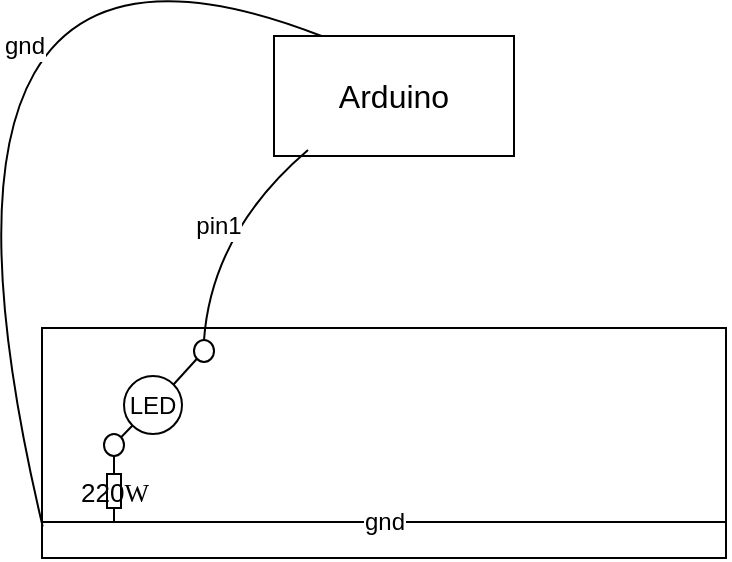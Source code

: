 <mxfile version="21.7.5" type="github">
  <diagram name="Seite-1" id="4bCfJQAmUCD-DN5tN8Yc">
    <mxGraphModel dx="733" dy="358" grid="0" gridSize="10" guides="1" tooltips="1" connect="1" arrows="1" fold="1" page="0" pageScale="1" pageWidth="827" pageHeight="1169" math="0" shadow="0">
      <root>
        <mxCell id="0" />
        <mxCell id="1" parent="0" />
        <mxCell id="kxVsfwIadN9tzPHW7VSe-3" value="" style="rounded=0;whiteSpace=wrap;html=1;fontSize=16;" vertex="1" parent="1">
          <mxGeometry x="24" y="316" width="342" height="115" as="geometry" />
        </mxCell>
        <mxCell id="kxVsfwIadN9tzPHW7VSe-4" value="Arduino" style="rounded=0;whiteSpace=wrap;html=1;fontSize=16;" vertex="1" parent="1">
          <mxGeometry x="140" y="170" width="120" height="60" as="geometry" />
        </mxCell>
        <mxCell id="kxVsfwIadN9tzPHW7VSe-5" value="gnd" style="endArrow=none;html=1;rounded=0;fontSize=12;startSize=8;endSize=8;curved=1;exitX=0.198;exitY=0;exitDx=0;exitDy=0;exitPerimeter=0;entryX=0.001;entryY=0.863;entryDx=0;entryDy=0;entryPerimeter=0;" edge="1" parent="1" source="kxVsfwIadN9tzPHW7VSe-4" target="kxVsfwIadN9tzPHW7VSe-3">
          <mxGeometry x="0.177" y="46" width="50" height="50" relative="1" as="geometry">
            <mxPoint x="175" y="225" as="sourcePoint" />
            <mxPoint x="225" y="175" as="targetPoint" />
            <Array as="points">
              <mxPoint x="-54" y="85" />
            </Array>
            <mxPoint as="offset" />
          </mxGeometry>
        </mxCell>
        <mxCell id="kxVsfwIadN9tzPHW7VSe-16" style="edgeStyle=none;curved=1;rounded=0;orthogonalLoop=1;jettySize=auto;html=1;exitX=0;exitY=1;exitDx=0;exitDy=0;entryX=1;entryY=0;entryDx=0;entryDy=0;fontSize=12;startSize=8;endSize=8;endArrow=none;endFill=0;" edge="1" parent="1" source="kxVsfwIadN9tzPHW7VSe-8" target="kxVsfwIadN9tzPHW7VSe-12">
          <mxGeometry relative="1" as="geometry" />
        </mxCell>
        <mxCell id="kxVsfwIadN9tzPHW7VSe-8" value="LED" style="ellipse;whiteSpace=wrap;html=1;aspect=fixed;fontSize=12;" vertex="1" parent="1">
          <mxGeometry x="65" y="340" width="29" height="29" as="geometry" />
        </mxCell>
        <mxCell id="kxVsfwIadN9tzPHW7VSe-9" value="gnd" style="endArrow=none;html=1;rounded=0;fontSize=12;startSize=8;endSize=8;curved=1;exitX=0;exitY=0.75;exitDx=0;exitDy=0;entryX=1;entryY=0.75;entryDx=0;entryDy=0;" edge="1" parent="1">
          <mxGeometry width="50" height="50" relative="1" as="geometry">
            <mxPoint x="24" y="413" as="sourcePoint" />
            <mxPoint x="366" y="413" as="targetPoint" />
          </mxGeometry>
        </mxCell>
        <mxCell id="kxVsfwIadN9tzPHW7VSe-17" style="edgeStyle=none;curved=1;rounded=0;orthogonalLoop=1;jettySize=auto;html=1;exitX=0;exitY=1;exitDx=0;exitDy=0;fontSize=12;startSize=8;endSize=8;entryX=1;entryY=0;entryDx=0;entryDy=0;endArrow=none;endFill=0;" edge="1" parent="1" source="kxVsfwIadN9tzPHW7VSe-11" target="kxVsfwIadN9tzPHW7VSe-8">
          <mxGeometry relative="1" as="geometry" />
        </mxCell>
        <mxCell id="kxVsfwIadN9tzPHW7VSe-11" value="" style="ellipse;whiteSpace=wrap;html=1;fontSize=16;" vertex="1" parent="1">
          <mxGeometry x="100" y="322" width="10" height="11" as="geometry" />
        </mxCell>
        <mxCell id="kxVsfwIadN9tzPHW7VSe-12" value="" style="ellipse;whiteSpace=wrap;html=1;fontSize=16;" vertex="1" parent="1">
          <mxGeometry x="55" y="369" width="10" height="11" as="geometry" />
        </mxCell>
        <mxCell id="kxVsfwIadN9tzPHW7VSe-19" value="" style="endArrow=none;html=1;rounded=0;fontSize=12;startSize=8;endSize=8;curved=1;entryX=0.5;entryY=1;entryDx=0;entryDy=0;" edge="1" parent="1" source="kxVsfwIadN9tzPHW7VSe-20" target="kxVsfwIadN9tzPHW7VSe-12">
          <mxGeometry width="50" height="50" relative="1" as="geometry">
            <mxPoint x="60" y="413" as="sourcePoint" />
            <mxPoint x="79" y="317" as="targetPoint" />
          </mxGeometry>
        </mxCell>
        <mxCell id="kxVsfwIadN9tzPHW7VSe-21" value="" style="endArrow=none;html=1;rounded=0;fontSize=12;startSize=8;endSize=8;curved=1;entryX=0.5;entryY=1;entryDx=0;entryDy=0;" edge="1" parent="1" target="kxVsfwIadN9tzPHW7VSe-20">
          <mxGeometry width="50" height="50" relative="1" as="geometry">
            <mxPoint x="60" y="413" as="sourcePoint" />
            <mxPoint x="60" y="380" as="targetPoint" />
          </mxGeometry>
        </mxCell>
        <mxCell id="kxVsfwIadN9tzPHW7VSe-20" value="220&lt;font face=&quot;symbol&quot; style=&quot;font-size: 13px;&quot;&gt;W&lt;/font&gt;" style="rounded=0;whiteSpace=wrap;html=1;fontSize=13;align=center;verticalAlign=middle;direction=west;" vertex="1" parent="1">
          <mxGeometry x="56.5" y="389" width="7" height="17" as="geometry" />
        </mxCell>
        <mxCell id="kxVsfwIadN9tzPHW7VSe-22" value="pin1" style="endArrow=none;html=1;rounded=0;fontSize=12;startSize=8;endSize=8;curved=1;exitX=0.5;exitY=0;exitDx=0;exitDy=0;" edge="1" parent="1" source="kxVsfwIadN9tzPHW7VSe-11">
          <mxGeometry width="50" height="50" relative="1" as="geometry">
            <mxPoint x="29" y="367" as="sourcePoint" />
            <mxPoint x="157" y="227" as="targetPoint" />
            <Array as="points">
              <mxPoint x="109" y="268" />
            </Array>
          </mxGeometry>
        </mxCell>
      </root>
    </mxGraphModel>
  </diagram>
</mxfile>
